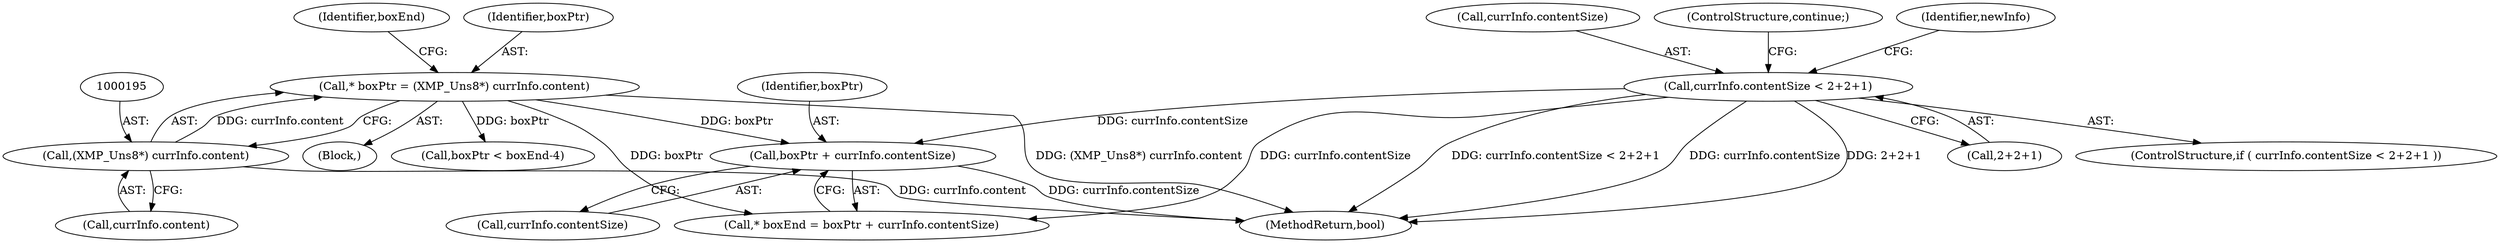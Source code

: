 digraph "0_exempi_886cd1d2314755adb1f4cdb99c16ff00830f0331@pointer" {
"1000202" [label="(Call,boxPtr + currInfo.contentSize)"];
"1000192" [label="(Call,* boxPtr = (XMP_Uns8*) currInfo.content)"];
"1000194" [label="(Call,(XMP_Uns8*) currInfo.content)"];
"1000159" [label="(Call,currInfo.contentSize < 2+2+1)"];
"1000192" [label="(Call,* boxPtr = (XMP_Uns8*) currInfo.content)"];
"1000200" [label="(Call,* boxEnd = boxPtr + currInfo.contentSize)"];
"1000201" [label="(Identifier,boxEnd)"];
"1000171" [label="(Identifier,newInfo)"];
"1000193" [label="(Identifier,boxPtr)"];
"1000163" [label="(Call,2+2+1)"];
"1000202" [label="(Call,boxPtr + currInfo.contentSize)"];
"1000159" [label="(Call,currInfo.contentSize < 2+2+1)"];
"1000196" [label="(Call,currInfo.content)"];
"1000160" [label="(Call,currInfo.contentSize)"];
"1000158" [label="(ControlStructure,if ( currInfo.contentSize < 2+2+1 ))"];
"1000283" [label="(MethodReturn,bool)"];
"1000203" [label="(Identifier,boxPtr)"];
"1000134" [label="(Block,)"];
"1000194" [label="(Call,(XMP_Uns8*) currInfo.content)"];
"1000204" [label="(Call,currInfo.contentSize)"];
"1000168" [label="(ControlStructure,continue;)"];
"1000210" [label="(Call,boxPtr < boxEnd-4)"];
"1000202" -> "1000200"  [label="AST: "];
"1000202" -> "1000204"  [label="CFG: "];
"1000203" -> "1000202"  [label="AST: "];
"1000204" -> "1000202"  [label="AST: "];
"1000200" -> "1000202"  [label="CFG: "];
"1000202" -> "1000283"  [label="DDG: currInfo.contentSize"];
"1000192" -> "1000202"  [label="DDG: boxPtr"];
"1000159" -> "1000202"  [label="DDG: currInfo.contentSize"];
"1000192" -> "1000134"  [label="AST: "];
"1000192" -> "1000194"  [label="CFG: "];
"1000193" -> "1000192"  [label="AST: "];
"1000194" -> "1000192"  [label="AST: "];
"1000201" -> "1000192"  [label="CFG: "];
"1000192" -> "1000283"  [label="DDG: (XMP_Uns8*) currInfo.content"];
"1000194" -> "1000192"  [label="DDG: currInfo.content"];
"1000192" -> "1000200"  [label="DDG: boxPtr"];
"1000192" -> "1000210"  [label="DDG: boxPtr"];
"1000194" -> "1000196"  [label="CFG: "];
"1000195" -> "1000194"  [label="AST: "];
"1000196" -> "1000194"  [label="AST: "];
"1000194" -> "1000283"  [label="DDG: currInfo.content"];
"1000159" -> "1000158"  [label="AST: "];
"1000159" -> "1000163"  [label="CFG: "];
"1000160" -> "1000159"  [label="AST: "];
"1000163" -> "1000159"  [label="AST: "];
"1000168" -> "1000159"  [label="CFG: "];
"1000171" -> "1000159"  [label="CFG: "];
"1000159" -> "1000283"  [label="DDG: currInfo.contentSize < 2+2+1"];
"1000159" -> "1000283"  [label="DDG: currInfo.contentSize"];
"1000159" -> "1000283"  [label="DDG: 2+2+1"];
"1000159" -> "1000200"  [label="DDG: currInfo.contentSize"];
}
